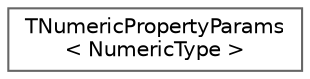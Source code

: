 digraph "Graphical Class Hierarchy"
{
 // INTERACTIVE_SVG=YES
 // LATEX_PDF_SIZE
  bgcolor="transparent";
  edge [fontname=Helvetica,fontsize=10,labelfontname=Helvetica,labelfontsize=10];
  node [fontname=Helvetica,fontsize=10,shape=box,height=0.2,width=0.4];
  rankdir="LR";
  Node0 [id="Node000000",label="TNumericPropertyParams\l\< NumericType \>",height=0.2,width=0.4,color="grey40", fillcolor="white", style="filled",URL="$d5/db3/structTNumericPropertyParams.html",tooltip=" "];
}
